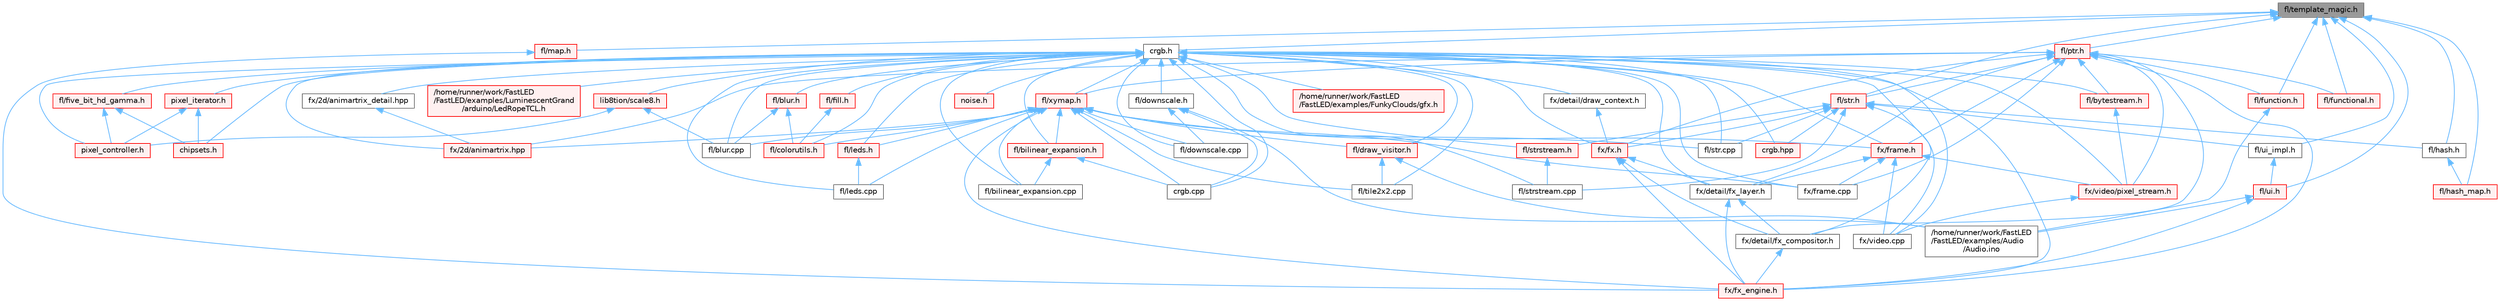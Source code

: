 digraph "fl/template_magic.h"
{
 // INTERACTIVE_SVG=YES
 // LATEX_PDF_SIZE
  bgcolor="transparent";
  edge [fontname=Helvetica,fontsize=10,labelfontname=Helvetica,labelfontsize=10];
  node [fontname=Helvetica,fontsize=10,shape=box,height=0.2,width=0.4];
  Node1 [id="Node000001",label="fl/template_magic.h",height=0.2,width=0.4,color="gray40", fillcolor="grey60", style="filled", fontcolor="black",tooltip=" "];
  Node1 -> Node2 [id="edge1_Node000001_Node000002",dir="back",color="steelblue1",style="solid",tooltip=" "];
  Node2 [id="Node000002",label="crgb.h",height=0.2,width=0.4,color="grey40", fillcolor="white", style="filled",URL="$db/dd1/crgb_8h.html",tooltip="Defines the red, green, and blue (RGB) pixel struct."];
  Node2 -> Node3 [id="edge2_Node000002_Node000003",dir="back",color="steelblue1",style="solid",tooltip=" "];
  Node3 [id="Node000003",label="/home/runner/work/FastLED\l/FastLED/examples/FunkyClouds/gfx.h",height=0.2,width=0.4,color="red", fillcolor="#FFF0F0", style="filled",URL="$d8/dd5/gfx_8h.html",tooltip=" "];
  Node2 -> Node6 [id="edge3_Node000002_Node000006",dir="back",color="steelblue1",style="solid",tooltip=" "];
  Node6 [id="Node000006",label="/home/runner/work/FastLED\l/FastLED/examples/LuminescentGrand\l/arduino/LedRopeTCL.h",height=0.2,width=0.4,color="red", fillcolor="#FFF0F0", style="filled",URL="$d9/d7e/_led_rope_t_c_l_8h.html",tooltip=" "];
  Node2 -> Node8 [id="edge4_Node000002_Node000008",dir="back",color="steelblue1",style="solid",tooltip=" "];
  Node8 [id="Node000008",label="chipsets.h",height=0.2,width=0.4,color="red", fillcolor="#FFF0F0", style="filled",URL="$db/d66/chipsets_8h.html",tooltip="Contains the bulk of the definitions for the various LED chipsets supported."];
  Node2 -> Node93 [id="edge5_Node000002_Node000093",dir="back",color="steelblue1",style="solid",tooltip=" "];
  Node93 [id="Node000093",label="crgb.cpp",height=0.2,width=0.4,color="grey40", fillcolor="white", style="filled",URL="$d0/de3/crgb_8cpp.html",tooltip="Utility functions for the red, green, and blue (RGB) pixel struct."];
  Node2 -> Node123 [id="edge6_Node000002_Node000123",dir="back",color="steelblue1",style="solid",tooltip=" "];
  Node123 [id="Node000123",label="crgb.hpp",height=0.2,width=0.4,color="red", fillcolor="#FFF0F0", style="filled",URL="$d0/d4b/crgb_8hpp.html",tooltip="Defines utility functions for the red, green, and blue (RGB) pixel struct."];
  Node2 -> Node139 [id="edge7_Node000002_Node000139",dir="back",color="steelblue1",style="solid",tooltip=" "];
  Node139 [id="Node000139",label="fl/bilinear_expansion.cpp",height=0.2,width=0.4,color="grey40", fillcolor="white", style="filled",URL="$de/d80/bilinear__expansion_8cpp.html",tooltip="Demonstrates how to mix noise generation with color palettes on a 2D LED matrix."];
  Node2 -> Node140 [id="edge8_Node000002_Node000140",dir="back",color="steelblue1",style="solid",tooltip=" "];
  Node140 [id="Node000140",label="fl/bilinear_expansion.h",height=0.2,width=0.4,color="red", fillcolor="#FFF0F0", style="filled",URL="$da/d34/bilinear__expansion_8h.html",tooltip="Demonstrates how to mix noise generation with color palettes on a 2D LED matrix."];
  Node140 -> Node93 [id="edge9_Node000140_Node000093",dir="back",color="steelblue1",style="solid",tooltip=" "];
  Node140 -> Node139 [id="edge10_Node000140_Node000139",dir="back",color="steelblue1",style="solid",tooltip=" "];
  Node2 -> Node102 [id="edge11_Node000002_Node000102",dir="back",color="steelblue1",style="solid",tooltip=" "];
  Node102 [id="Node000102",label="fl/blur.cpp",height=0.2,width=0.4,color="grey40", fillcolor="white", style="filled",URL="$de/dc8/blur_8cpp.html",tooltip=" "];
  Node2 -> Node142 [id="edge12_Node000002_Node000142",dir="back",color="steelblue1",style="solid",tooltip=" "];
  Node142 [id="Node000142",label="fl/blur.h",height=0.2,width=0.4,color="red", fillcolor="#FFF0F0", style="filled",URL="$d4/df5/blur_8h.html",tooltip=" "];
  Node142 -> Node102 [id="edge13_Node000142_Node000102",dir="back",color="steelblue1",style="solid",tooltip=" "];
  Node142 -> Node143 [id="edge14_Node000142_Node000143",dir="back",color="steelblue1",style="solid",tooltip=" "];
  Node143 [id="Node000143",label="fl/colorutils.h",height=0.2,width=0.4,color="red", fillcolor="#FFF0F0", style="filled",URL="$d7/df9/fl_2colorutils_8h.html",tooltip="Utility functions for color fill, palettes, blending, and more."];
  Node2 -> Node152 [id="edge15_Node000002_Node000152",dir="back",color="steelblue1",style="solid",tooltip=" "];
  Node152 [id="Node000152",label="fl/bytestream.h",height=0.2,width=0.4,color="red", fillcolor="#FFF0F0", style="filled",URL="$dd/d2b/bytestream_8h.html",tooltip=" "];
  Node152 -> Node156 [id="edge16_Node000152_Node000156",dir="back",color="steelblue1",style="solid",tooltip=" "];
  Node156 [id="Node000156",label="fx/video/pixel_stream.h",height=0.2,width=0.4,color="red", fillcolor="#FFF0F0", style="filled",URL="$d3/dfa/pixel__stream_8h.html",tooltip=" "];
  Node156 -> Node155 [id="edge17_Node000156_Node000155",dir="back",color="steelblue1",style="solid",tooltip=" "];
  Node155 [id="Node000155",label="fx/video.cpp",height=0.2,width=0.4,color="grey40", fillcolor="white", style="filled",URL="$d0/d05/video_8cpp.html",tooltip=" "];
  Node2 -> Node143 [id="edge18_Node000002_Node000143",dir="back",color="steelblue1",style="solid",tooltip=" "];
  Node2 -> Node162 [id="edge19_Node000002_Node000162",dir="back",color="steelblue1",style="solid",tooltip=" "];
  Node162 [id="Node000162",label="fl/downscale.cpp",height=0.2,width=0.4,color="grey40", fillcolor="white", style="filled",URL="$d8/df9/downscale_8cpp.html",tooltip=" "];
  Node2 -> Node163 [id="edge20_Node000002_Node000163",dir="back",color="steelblue1",style="solid",tooltip=" "];
  Node163 [id="Node000163",label="fl/downscale.h",height=0.2,width=0.4,color="grey40", fillcolor="white", style="filled",URL="$d2/d61/downscale_8h.html",tooltip=" "];
  Node163 -> Node14 [id="edge21_Node000163_Node000014",dir="back",color="steelblue1",style="solid",tooltip=" "];
  Node14 [id="Node000014",label="/home/runner/work/FastLED\l/FastLED/examples/Audio\l/Audio.ino",height=0.2,width=0.4,color="grey40", fillcolor="white", style="filled",URL="$dc/d5d/_audio_8ino.html",tooltip=" "];
  Node163 -> Node93 [id="edge22_Node000163_Node000093",dir="back",color="steelblue1",style="solid",tooltip=" "];
  Node163 -> Node162 [id="edge23_Node000163_Node000162",dir="back",color="steelblue1",style="solid",tooltip=" "];
  Node2 -> Node148 [id="edge24_Node000002_Node000148",dir="back",color="steelblue1",style="solid",tooltip=" "];
  Node148 [id="Node000148",label="fl/draw_visitor.h",height=0.2,width=0.4,color="red", fillcolor="#FFF0F0", style="filled",URL="$d0/d4f/draw__visitor_8h.html",tooltip=" "];
  Node148 -> Node14 [id="edge25_Node000148_Node000014",dir="back",color="steelblue1",style="solid",tooltip=" "];
  Node148 -> Node150 [id="edge26_Node000148_Node000150",dir="back",color="steelblue1",style="solid",tooltip=" "];
  Node150 [id="Node000150",label="fl/tile2x2.cpp",height=0.2,width=0.4,color="grey40", fillcolor="white", style="filled",URL="$db/d15/tile2x2_8cpp.html",tooltip=" "];
  Node2 -> Node164 [id="edge27_Node000002_Node000164",dir="back",color="steelblue1",style="solid",tooltip=" "];
  Node164 [id="Node000164",label="fl/fill.h",height=0.2,width=0.4,color="red", fillcolor="#FFF0F0", style="filled",URL="$d2/d78/fill_8h.html",tooltip=" "];
  Node164 -> Node143 [id="edge28_Node000164_Node000143",dir="back",color="steelblue1",style="solid",tooltip=" "];
  Node2 -> Node166 [id="edge29_Node000002_Node000166",dir="back",color="steelblue1",style="solid",tooltip=" "];
  Node166 [id="Node000166",label="fl/five_bit_hd_gamma.h",height=0.2,width=0.4,color="red", fillcolor="#FFF0F0", style="filled",URL="$dc/d44/five__bit__hd__gamma_8h.html",tooltip="Declares functions for five-bit gamma correction."];
  Node166 -> Node8 [id="edge30_Node000166_Node000008",dir="back",color="steelblue1",style="solid",tooltip=" "];
  Node166 -> Node128 [id="edge31_Node000166_Node000128",dir="back",color="steelblue1",style="solid",tooltip=" "];
  Node128 [id="Node000128",label="pixel_controller.h",height=0.2,width=0.4,color="red", fillcolor="#FFF0F0", style="filled",URL="$d5/d4d/pixel__controller_8h.html",tooltip="Low level pixel data writing class."];
  Node2 -> Node167 [id="edge32_Node000002_Node000167",dir="back",color="steelblue1",style="solid",tooltip=" "];
  Node167 [id="Node000167",label="fl/leds.cpp",height=0.2,width=0.4,color="grey40", fillcolor="white", style="filled",URL="$d6/d78/leds_8cpp.html",tooltip=" "];
  Node2 -> Node168 [id="edge33_Node000002_Node000168",dir="back",color="steelblue1",style="solid",tooltip=" "];
  Node168 [id="Node000168",label="fl/leds.h",height=0.2,width=0.4,color="red", fillcolor="#FFF0F0", style="filled",URL="$da/d78/leds_8h.html",tooltip=" "];
  Node168 -> Node167 [id="edge34_Node000168_Node000167",dir="back",color="steelblue1",style="solid",tooltip=" "];
  Node2 -> Node176 [id="edge35_Node000002_Node000176",dir="back",color="steelblue1",style="solid",tooltip=" "];
  Node176 [id="Node000176",label="fl/str.cpp",height=0.2,width=0.4,color="grey40", fillcolor="white", style="filled",URL="$d1/d1f/str_8cpp.html",tooltip=" "];
  Node2 -> Node177 [id="edge36_Node000002_Node000177",dir="back",color="steelblue1",style="solid",tooltip=" "];
  Node177 [id="Node000177",label="fl/strstream.cpp",height=0.2,width=0.4,color="grey40", fillcolor="white", style="filled",URL="$d3/d80/strstream_8cpp.html",tooltip=" "];
  Node2 -> Node178 [id="edge37_Node000002_Node000178",dir="back",color="steelblue1",style="solid",tooltip=" "];
  Node178 [id="Node000178",label="fl/strstream.h",height=0.2,width=0.4,color="red", fillcolor="#FFF0F0", style="filled",URL="$d8/d00/strstream_8h.html",tooltip=" "];
  Node178 -> Node177 [id="edge38_Node000178_Node000177",dir="back",color="steelblue1",style="solid",tooltip=" "];
  Node2 -> Node150 [id="edge39_Node000002_Node000150",dir="back",color="steelblue1",style="solid",tooltip=" "];
  Node2 -> Node215 [id="edge40_Node000002_Node000215",dir="back",color="steelblue1",style="solid",tooltip=" "];
  Node215 [id="Node000215",label="fl/xymap.h",height=0.2,width=0.4,color="red", fillcolor="#FFF0F0", style="filled",URL="$da/d61/xymap_8h.html",tooltip=" "];
  Node215 -> Node93 [id="edge41_Node000215_Node000093",dir="back",color="steelblue1",style="solid",tooltip=" "];
  Node215 -> Node139 [id="edge42_Node000215_Node000139",dir="back",color="steelblue1",style="solid",tooltip=" "];
  Node215 -> Node140 [id="edge43_Node000215_Node000140",dir="back",color="steelblue1",style="solid",tooltip=" "];
  Node215 -> Node102 [id="edge44_Node000215_Node000102",dir="back",color="steelblue1",style="solid",tooltip=" "];
  Node215 -> Node143 [id="edge45_Node000215_Node000143",dir="back",color="steelblue1",style="solid",tooltip=" "];
  Node215 -> Node162 [id="edge46_Node000215_Node000162",dir="back",color="steelblue1",style="solid",tooltip=" "];
  Node215 -> Node148 [id="edge47_Node000215_Node000148",dir="back",color="steelblue1",style="solid",tooltip=" "];
  Node215 -> Node167 [id="edge48_Node000215_Node000167",dir="back",color="steelblue1",style="solid",tooltip=" "];
  Node215 -> Node168 [id="edge49_Node000215_Node000168",dir="back",color="steelblue1",style="solid",tooltip=" "];
  Node215 -> Node176 [id="edge50_Node000215_Node000176",dir="back",color="steelblue1",style="solid",tooltip=" "];
  Node215 -> Node150 [id="edge51_Node000215_Node000150",dir="back",color="steelblue1",style="solid",tooltip=" "];
  Node215 -> Node214 [id="edge52_Node000215_Node000214",dir="back",color="steelblue1",style="solid",tooltip=" "];
  Node214 [id="Node000214",label="fx/2d/animartrix.hpp",height=0.2,width=0.4,color="red", fillcolor="#FFF0F0", style="filled",URL="$d3/dc3/animartrix_8hpp.html",tooltip=" "];
  Node215 -> Node212 [id="edge53_Node000215_Node000212",dir="back",color="steelblue1",style="solid",tooltip=" "];
  Node212 [id="Node000212",label="fx/frame.cpp",height=0.2,width=0.4,color="grey40", fillcolor="white", style="filled",URL="$da/d14/frame_8cpp.html",tooltip=" "];
  Node215 -> Node223 [id="edge54_Node000215_Node000223",dir="back",color="steelblue1",style="solid",tooltip=" "];
  Node223 [id="Node000223",label="fx/frame.h",height=0.2,width=0.4,color="red", fillcolor="#FFF0F0", style="filled",URL="$df/d7d/frame_8h.html",tooltip=" "];
  Node223 -> Node210 [id="edge55_Node000223_Node000210",dir="back",color="steelblue1",style="solid",tooltip=" "];
  Node210 [id="Node000210",label="fx/detail/fx_layer.h",height=0.2,width=0.4,color="grey40", fillcolor="white", style="filled",URL="$d7/d2f/fx__layer_8h.html",tooltip=" "];
  Node210 -> Node211 [id="edge56_Node000210_Node000211",dir="back",color="steelblue1",style="solid",tooltip=" "];
  Node211 [id="Node000211",label="fx/detail/fx_compositor.h",height=0.2,width=0.4,color="grey40", fillcolor="white", style="filled",URL="$d5/d6b/fx__compositor_8h.html",tooltip=" "];
  Node211 -> Node201 [id="edge57_Node000211_Node000201",dir="back",color="steelblue1",style="solid",tooltip=" "];
  Node201 [id="Node000201",label="fx/fx_engine.h",height=0.2,width=0.4,color="red", fillcolor="#FFF0F0", style="filled",URL="$d9/d3c/fx__engine_8h.html",tooltip=" "];
  Node210 -> Node201 [id="edge58_Node000210_Node000201",dir="back",color="steelblue1",style="solid",tooltip=" "];
  Node223 -> Node212 [id="edge59_Node000223_Node000212",dir="back",color="steelblue1",style="solid",tooltip=" "];
  Node223 -> Node155 [id="edge60_Node000223_Node000155",dir="back",color="steelblue1",style="solid",tooltip=" "];
  Node223 -> Node156 [id="edge61_Node000223_Node000156",dir="back",color="steelblue1",style="solid",tooltip=" "];
  Node215 -> Node201 [id="edge62_Node000215_Node000201",dir="back",color="steelblue1",style="solid",tooltip=" "];
  Node2 -> Node214 [id="edge63_Node000002_Node000214",dir="back",color="steelblue1",style="solid",tooltip=" "];
  Node2 -> Node225 [id="edge64_Node000002_Node000225",dir="back",color="steelblue1",style="solid",tooltip=" "];
  Node225 [id="Node000225",label="fx/2d/animartrix_detail.hpp",height=0.2,width=0.4,color="grey40", fillcolor="white", style="filled",URL="$d3/d3b/animartrix__detail_8hpp.html",tooltip=" "];
  Node225 -> Node214 [id="edge65_Node000225_Node000214",dir="back",color="steelblue1",style="solid",tooltip=" "];
  Node2 -> Node226 [id="edge66_Node000002_Node000226",dir="back",color="steelblue1",style="solid",tooltip=" "];
  Node226 [id="Node000226",label="fx/detail/draw_context.h",height=0.2,width=0.4,color="grey40", fillcolor="white", style="filled",URL="$db/ded/draw__context_8h.html",tooltip=" "];
  Node226 -> Node227 [id="edge67_Node000226_Node000227",dir="back",color="steelblue1",style="solid",tooltip=" "];
  Node227 [id="Node000227",label="fx/fx.h",height=0.2,width=0.4,color="red", fillcolor="#FFF0F0", style="filled",URL="$df/d44/src_2fx_2fx_8h.html",tooltip=" "];
  Node227 -> Node211 [id="edge68_Node000227_Node000211",dir="back",color="steelblue1",style="solid",tooltip=" "];
  Node227 -> Node210 [id="edge69_Node000227_Node000210",dir="back",color="steelblue1",style="solid",tooltip=" "];
  Node227 -> Node201 [id="edge70_Node000227_Node000201",dir="back",color="steelblue1",style="solid",tooltip=" "];
  Node2 -> Node211 [id="edge71_Node000002_Node000211",dir="back",color="steelblue1",style="solid",tooltip=" "];
  Node2 -> Node210 [id="edge72_Node000002_Node000210",dir="back",color="steelblue1",style="solid",tooltip=" "];
  Node2 -> Node212 [id="edge73_Node000002_Node000212",dir="back",color="steelblue1",style="solid",tooltip=" "];
  Node2 -> Node223 [id="edge74_Node000002_Node000223",dir="back",color="steelblue1",style="solid",tooltip=" "];
  Node2 -> Node227 [id="edge75_Node000002_Node000227",dir="back",color="steelblue1",style="solid",tooltip=" "];
  Node2 -> Node201 [id="edge76_Node000002_Node000201",dir="back",color="steelblue1",style="solid",tooltip=" "];
  Node2 -> Node155 [id="edge77_Node000002_Node000155",dir="back",color="steelblue1",style="solid",tooltip=" "];
  Node2 -> Node156 [id="edge78_Node000002_Node000156",dir="back",color="steelblue1",style="solid",tooltip=" "];
  Node2 -> Node231 [id="edge79_Node000002_Node000231",dir="back",color="steelblue1",style="solid",tooltip=" "];
  Node231 [id="Node000231",label="lib8tion/scale8.h",height=0.2,width=0.4,color="red", fillcolor="#FFF0F0", style="filled",URL="$db/d91/scale8_8h.html",tooltip="Fast, efficient 8-bit scaling functions specifically designed for high-performance LED programming."];
  Node231 -> Node102 [id="edge80_Node000231_Node000102",dir="back",color="steelblue1",style="solid",tooltip=" "];
  Node231 -> Node128 [id="edge81_Node000231_Node000128",dir="back",color="steelblue1",style="solid",tooltip=" "];
  Node2 -> Node233 [id="edge82_Node000002_Node000233",dir="back",color="steelblue1",style="solid",tooltip=" "];
  Node233 [id="Node000233",label="noise.h",height=0.2,width=0.4,color="red", fillcolor="#FFF0F0", style="filled",URL="$d1/d31/noise_8h.html",tooltip="Functions to generate and fill arrays with noise."];
  Node2 -> Node128 [id="edge83_Node000002_Node000128",dir="back",color="steelblue1",style="solid",tooltip=" "];
  Node2 -> Node235 [id="edge84_Node000002_Node000235",dir="back",color="steelblue1",style="solid",tooltip=" "];
  Node235 [id="Node000235",label="pixel_iterator.h",height=0.2,width=0.4,color="red", fillcolor="#FFF0F0", style="filled",URL="$d8/d6c/pixel__iterator_8h.html",tooltip="Non-templated low level pixel data writing class."];
  Node235 -> Node8 [id="edge85_Node000235_Node000008",dir="back",color="steelblue1",style="solid",tooltip=" "];
  Node235 -> Node128 [id="edge86_Node000235_Node000128",dir="back",color="steelblue1",style="solid",tooltip=" "];
  Node1 -> Node236 [id="edge87_Node000001_Node000236",dir="back",color="steelblue1",style="solid",tooltip=" "];
  Node236 [id="Node000236",label="fl/function.h",height=0.2,width=0.4,color="red", fillcolor="#FFF0F0", style="filled",URL="$dd/d67/function_8h.html",tooltip=" "];
  Node236 -> Node14 [id="edge88_Node000236_Node000014",dir="back",color="steelblue1",style="solid",tooltip=" "];
  Node1 -> Node238 [id="edge89_Node000001_Node000238",dir="back",color="steelblue1",style="solid",tooltip=" "];
  Node238 [id="Node000238",label="fl/functional.h",height=0.2,width=0.4,color="red", fillcolor="#FFF0F0", style="filled",URL="$d8/dea/functional_8h.html",tooltip=" "];
  Node1 -> Node253 [id="edge90_Node000001_Node000253",dir="back",color="steelblue1",style="solid",tooltip=" "];
  Node253 [id="Node000253",label="fl/hash.h",height=0.2,width=0.4,color="grey40", fillcolor="white", style="filled",URL="$db/dfb/hash_8h.html",tooltip=" "];
  Node253 -> Node185 [id="edge91_Node000253_Node000185",dir="back",color="steelblue1",style="solid",tooltip=" "];
  Node185 [id="Node000185",label="fl/hash_map.h",height=0.2,width=0.4,color="red", fillcolor="#FFF0F0", style="filled",URL="$d6/d13/hash__map_8h.html",tooltip=" "];
  Node1 -> Node185 [id="edge92_Node000001_Node000185",dir="back",color="steelblue1",style="solid",tooltip=" "];
  Node1 -> Node247 [id="edge93_Node000001_Node000247",dir="back",color="steelblue1",style="solid",tooltip=" "];
  Node247 [id="Node000247",label="fl/map.h",height=0.2,width=0.4,color="red", fillcolor="#FFF0F0", style="filled",URL="$dc/db7/map_8h.html",tooltip=" "];
  Node247 -> Node201 [id="edge94_Node000247_Node000201",dir="back",color="steelblue1",style="solid",tooltip=" "];
  Node1 -> Node275 [id="edge95_Node000001_Node000275",dir="back",color="steelblue1",style="solid",tooltip=" "];
  Node275 [id="Node000275",label="fl/ptr.h",height=0.2,width=0.4,color="red", fillcolor="#FFF0F0", style="filled",URL="$dd/d98/ptr_8h.html",tooltip=" "];
  Node275 -> Node152 [id="edge96_Node000275_Node000152",dir="back",color="steelblue1",style="solid",tooltip=" "];
  Node275 -> Node236 [id="edge97_Node000275_Node000236",dir="back",color="steelblue1",style="solid",tooltip=" "];
  Node275 -> Node238 [id="edge98_Node000275_Node000238",dir="back",color="steelblue1",style="solid",tooltip=" "];
  Node275 -> Node252 [id="edge99_Node000275_Node000252",dir="back",color="steelblue1",style="solid",tooltip=" "];
  Node252 [id="Node000252",label="fl/str.h",height=0.2,width=0.4,color="red", fillcolor="#FFF0F0", style="filled",URL="$d1/d93/str_8h.html",tooltip=" "];
  Node252 -> Node123 [id="edge100_Node000252_Node000123",dir="back",color="steelblue1",style="solid",tooltip=" "];
  Node252 -> Node253 [id="edge101_Node000252_Node000253",dir="back",color="steelblue1",style="solid",tooltip=" "];
  Node252 -> Node176 [id="edge102_Node000252_Node000176",dir="back",color="steelblue1",style="solid",tooltip=" "];
  Node252 -> Node177 [id="edge103_Node000252_Node000177",dir="back",color="steelblue1",style="solid",tooltip=" "];
  Node252 -> Node178 [id="edge104_Node000252_Node000178",dir="back",color="steelblue1",style="solid",tooltip=" "];
  Node252 -> Node198 [id="edge105_Node000252_Node000198",dir="back",color="steelblue1",style="solid",tooltip=" "];
  Node198 [id="Node000198",label="fl/ui_impl.h",height=0.2,width=0.4,color="grey40", fillcolor="white", style="filled",URL="$d6/dc0/ui__impl_8h.html",tooltip=" "];
  Node198 -> Node199 [id="edge106_Node000198_Node000199",dir="back",color="steelblue1",style="solid",tooltip=" "];
  Node199 [id="Node000199",label="fl/ui.h",height=0.2,width=0.4,color="red", fillcolor="#FFF0F0", style="filled",URL="$d9/d3b/ui_8h.html",tooltip=" "];
  Node199 -> Node14 [id="edge107_Node000199_Node000014",dir="back",color="steelblue1",style="solid",tooltip=" "];
  Node199 -> Node201 [id="edge108_Node000199_Node000201",dir="back",color="steelblue1",style="solid",tooltip=" "];
  Node252 -> Node227 [id="edge109_Node000252_Node000227",dir="back",color="steelblue1",style="solid",tooltip=" "];
  Node252 -> Node155 [id="edge110_Node000252_Node000155",dir="back",color="steelblue1",style="solid",tooltip=" "];
  Node275 -> Node215 [id="edge111_Node000275_Node000215",dir="back",color="steelblue1",style="solid",tooltip=" "];
  Node275 -> Node214 [id="edge112_Node000275_Node000214",dir="back",color="steelblue1",style="solid",tooltip=" "];
  Node275 -> Node211 [id="edge113_Node000275_Node000211",dir="back",color="steelblue1",style="solid",tooltip=" "];
  Node275 -> Node210 [id="edge114_Node000275_Node000210",dir="back",color="steelblue1",style="solid",tooltip=" "];
  Node275 -> Node212 [id="edge115_Node000275_Node000212",dir="back",color="steelblue1",style="solid",tooltip=" "];
  Node275 -> Node223 [id="edge116_Node000275_Node000223",dir="back",color="steelblue1",style="solid",tooltip=" "];
  Node275 -> Node227 [id="edge117_Node000275_Node000227",dir="back",color="steelblue1",style="solid",tooltip=" "];
  Node275 -> Node201 [id="edge118_Node000275_Node000201",dir="back",color="steelblue1",style="solid",tooltip=" "];
  Node275 -> Node156 [id="edge119_Node000275_Node000156",dir="back",color="steelblue1",style="solid",tooltip=" "];
  Node1 -> Node252 [id="edge120_Node000001_Node000252",dir="back",color="steelblue1",style="solid",tooltip=" "];
  Node1 -> Node199 [id="edge121_Node000001_Node000199",dir="back",color="steelblue1",style="solid",tooltip=" "];
  Node1 -> Node198 [id="edge122_Node000001_Node000198",dir="back",color="steelblue1",style="solid",tooltip=" "];
}
